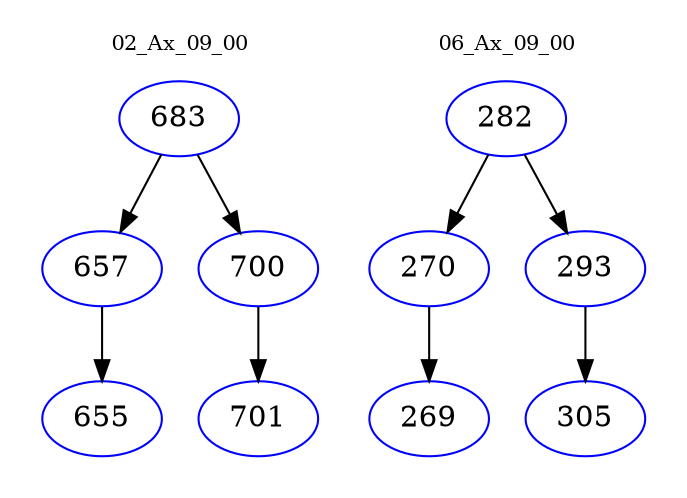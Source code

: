 digraph{
subgraph cluster_0 {
color = white
label = "02_Ax_09_00";
fontsize=10;
T0_683 [label="683", color="blue"]
T0_683 -> T0_657 [color="black"]
T0_657 [label="657", color="blue"]
T0_657 -> T0_655 [color="black"]
T0_655 [label="655", color="blue"]
T0_683 -> T0_700 [color="black"]
T0_700 [label="700", color="blue"]
T0_700 -> T0_701 [color="black"]
T0_701 [label="701", color="blue"]
}
subgraph cluster_1 {
color = white
label = "06_Ax_09_00";
fontsize=10;
T1_282 [label="282", color="blue"]
T1_282 -> T1_270 [color="black"]
T1_270 [label="270", color="blue"]
T1_270 -> T1_269 [color="black"]
T1_269 [label="269", color="blue"]
T1_282 -> T1_293 [color="black"]
T1_293 [label="293", color="blue"]
T1_293 -> T1_305 [color="black"]
T1_305 [label="305", color="blue"]
}
}
